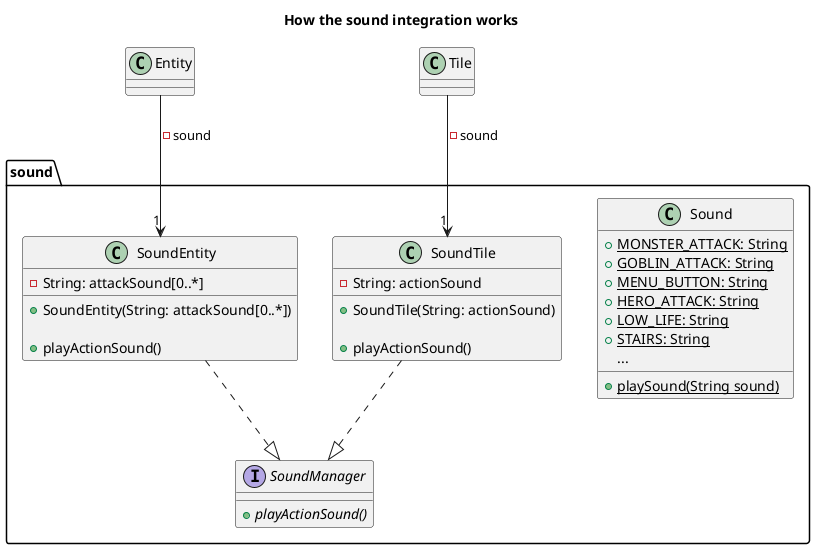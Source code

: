 @startuml

title How the sound integration works

package sound{

    class Sound{
        + {static}MONSTER_ATTACK: String
        + {static}GOBLIN_ATTACK: String
        + {static}MENU_BUTTON: String
        + {static}HERO_ATTACK: String
        + {static}LOW_LIFE: String
        + {static}STAIRS: String
        ...
        + {static}playSound(String sound)
    }

    class SoundEntity{
        - String: attackSound[0..*]

        + SoundEntity(String: attackSound[0..*])

        + playActionSound()
    }

    class SoundTile{
        - String: actionSound
        + SoundTile(String: actionSound)

        + playActionSound()
    }

    interface SoundManager{
        + {abstract} playActionSound()
    }
}

Entity --> "1" SoundEntity: -sound
Tile --> "1" SoundTile: -sound

SoundEntity ..|> SoundManager
SoundTile ..|> SoundManager

@enduml